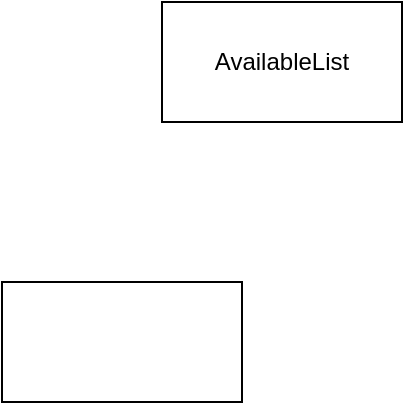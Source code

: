 <mxfile version="24.8.2" pages="2">
  <diagram name="Page-1" id="TrJe_vhDkz0FbCKXN-NS">
    <mxGraphModel dx="1221" dy="638" grid="1" gridSize="10" guides="1" tooltips="1" connect="1" arrows="1" fold="1" page="1" pageScale="1" pageWidth="850" pageHeight="1100" math="0" shadow="0">
      <root>
        <mxCell id="0" />
        <mxCell id="1" parent="0" />
        <mxCell id="kCcb87aEG7TZaezGmsdw-1" value="AvailableList" style="rounded=0;whiteSpace=wrap;html=1;" parent="1" vertex="1">
          <mxGeometry x="200" y="320" width="120" height="60" as="geometry" />
        </mxCell>
        <mxCell id="kCcb87aEG7TZaezGmsdw-2" value="" style="rounded=0;whiteSpace=wrap;html=1;" parent="1" vertex="1">
          <mxGeometry x="120" y="460" width="120" height="60" as="geometry" />
        </mxCell>
      </root>
    </mxGraphModel>
  </diagram>
  <diagram id="yyyg-0DLZjAJNNBIHDA1" name="Page-2">
    <mxGraphModel dx="1221" dy="638" grid="1" gridSize="10" guides="1" tooltips="1" connect="1" arrows="1" fold="1" page="1" pageScale="1" pageWidth="850" pageHeight="1100" math="0" shadow="0">
      <root>
        <mxCell id="0" />
        <mxCell id="1" parent="0" />
        <mxCell id="dJGA1dV8Xv3kRgS54Mjm-3" value="" style="rounded=0;whiteSpace=wrap;html=1;" vertex="1" parent="1">
          <mxGeometry x="481" y="199" width="279" height="320" as="geometry" />
        </mxCell>
        <mxCell id="dJGA1dV8Xv3kRgS54Mjm-19" value="" style="rounded=0;whiteSpace=wrap;html=1;" vertex="1" parent="1">
          <mxGeometry x="210" y="200" width="180" height="320" as="geometry" />
        </mxCell>
        <mxCell id="dJGA1dV8Xv3kRgS54Mjm-4" value="" style="edgeStyle=orthogonalEdgeStyle;rounded=0;orthogonalLoop=1;jettySize=auto;html=1;" edge="1" parent="1" source="dJGA1dV8Xv3kRgS54Mjm-1" target="dJGA1dV8Xv3kRgS54Mjm-2">
          <mxGeometry relative="1" as="geometry" />
        </mxCell>
        <mxCell id="dJGA1dV8Xv3kRgS54Mjm-1" value="GitHub&amp;nbsp;&lt;div&gt;Repo&lt;/div&gt;" style="rounded=0;whiteSpace=wrap;html=1;" vertex="1" parent="1">
          <mxGeometry x="240" y="410" width="120" height="60" as="geometry" />
        </mxCell>
        <mxCell id="dJGA1dV8Xv3kRgS54Mjm-2" value="Github&lt;div&gt;Workflow&lt;/div&gt;" style="rounded=0;whiteSpace=wrap;html=1;" vertex="1" parent="1">
          <mxGeometry x="240" y="230" width="120" height="60" as="geometry" />
        </mxCell>
        <mxCell id="dJGA1dV8Xv3kRgS54Mjm-9" value="" style="edgeStyle=orthogonalEdgeStyle;rounded=0;orthogonalLoop=1;jettySize=auto;html=1;" edge="1" parent="1" source="dJGA1dV8Xv3kRgS54Mjm-6" target="dJGA1dV8Xv3kRgS54Mjm-8">
          <mxGeometry relative="1" as="geometry" />
        </mxCell>
        <mxCell id="dJGA1dV8Xv3kRgS54Mjm-6" value="Blob Storage" style="image;aspect=fixed;html=1;points=[];align=center;fontSize=12;image=img/lib/azure2/general/Blob_Block.svg;" vertex="1" parent="1">
          <mxGeometry x="510" y="240" width="65" height="52" as="geometry" />
        </mxCell>
        <mxCell id="dJGA1dV8Xv3kRgS54Mjm-7" style="edgeStyle=orthogonalEdgeStyle;rounded=0;orthogonalLoop=1;jettySize=auto;html=1;entryX=0.056;entryY=0.387;entryDx=0;entryDy=0;entryPerimeter=0;" edge="1" parent="1" source="dJGA1dV8Xv3kRgS54Mjm-2" target="dJGA1dV8Xv3kRgS54Mjm-6">
          <mxGeometry relative="1" as="geometry" />
        </mxCell>
        <mxCell id="dJGA1dV8Xv3kRgS54Mjm-8" value="CDN" style="image;aspect=fixed;html=1;points=[];align=center;fontSize=12;image=img/lib/azure2/networking/Front_Doors.svg;" vertex="1" parent="1">
          <mxGeometry x="660" y="236" width="68" height="60" as="geometry" />
        </mxCell>
        <mxCell id="dJGA1dV8Xv3kRgS54Mjm-10" value="Visitor" style="verticalLabelPosition=bottom;html=1;verticalAlign=top;align=center;strokeColor=none;fillColor=#00BEF2;shape=mxgraph.azure.user;" vertex="1" parent="1">
          <mxGeometry x="670.25" y="611" width="47.5" height="50" as="geometry" />
        </mxCell>
        <mxCell id="dJGA1dV8Xv3kRgS54Mjm-15" style="edgeStyle=orthogonalEdgeStyle;rounded=0;orthogonalLoop=1;jettySize=auto;html=1;entryX=0.5;entryY=1;entryDx=0;entryDy=0;" edge="1" parent="1" source="dJGA1dV8Xv3kRgS54Mjm-11" target="dJGA1dV8Xv3kRgS54Mjm-1">
          <mxGeometry relative="1" as="geometry" />
        </mxCell>
        <mxCell id="dJGA1dV8Xv3kRgS54Mjm-11" value="Developer" style="verticalLabelPosition=bottom;html=1;verticalAlign=top;align=center;strokeColor=none;fillColor=#00BEF2;shape=mxgraph.azure.user;" vertex="1" parent="1">
          <mxGeometry x="276.25" y="610" width="47.5" height="50" as="geometry" />
        </mxCell>
        <mxCell id="dJGA1dV8Xv3kRgS54Mjm-13" value="Azure" style="verticalLabelPosition=bottom;html=1;verticalAlign=top;align=center;strokeColor=none;fillColor=#00BEF2;shape=mxgraph.azure.cloud;" vertex="1" parent="1">
          <mxGeometry x="593" y="161" width="55" height="39" as="geometry" />
        </mxCell>
        <mxCell id="dJGA1dV8Xv3kRgS54Mjm-16" value="Triggers&lt;div&gt;Workflow&lt;/div&gt;" style="outlineConnect=0;dashed=0;verticalLabelPosition=bottom;verticalAlign=top;align=center;html=1;shape=mxgraph.aws3.human_intelligence_tasks_hit;fillColor=#ACACAC;gradientColor=none;" vertex="1" parent="1">
          <mxGeometry x="240" y="310" width="52.5" height="55.5" as="geometry" />
        </mxCell>
        <mxCell id="dJGA1dV8Xv3kRgS54Mjm-17" value="Github" style="dashed=0;outlineConnect=0;html=1;align=center;labelPosition=center;verticalLabelPosition=bottom;verticalAlign=top;shape=mxgraph.weblogos.github" vertex="1" parent="1">
          <mxGeometry x="270" y="150" width="60" height="50" as="geometry" />
        </mxCell>
        <mxCell id="dJGA1dV8Xv3kRgS54Mjm-18" value="" style="endArrow=none;html=1;rounded=0;" edge="1" parent="1">
          <mxGeometry width="50" height="50" relative="1" as="geometry">
            <mxPoint x="440" y="590" as="sourcePoint" />
            <mxPoint x="440" y="160" as="targetPoint" />
          </mxGeometry>
        </mxCell>
        <mxCell id="dJGA1dV8Xv3kRgS54Mjm-21" value="" style="endArrow=classic;html=1;rounded=0;exitX=0.541;exitY=0.98;exitDx=0;exitDy=0;exitPerimeter=0;entryX=0.5;entryY=0;entryDx=0;entryDy=0;entryPerimeter=0;" edge="1" parent="1" source="dJGA1dV8Xv3kRgS54Mjm-8" target="dJGA1dV8Xv3kRgS54Mjm-10">
          <mxGeometry width="50" height="50" relative="1" as="geometry">
            <mxPoint x="400" y="410" as="sourcePoint" />
            <mxPoint x="694" y="600" as="targetPoint" />
          </mxGeometry>
        </mxCell>
        <mxCell id="dJGA1dV8Xv3kRgS54Mjm-23" value="Entra Id" style="image;aspect=fixed;html=1;points=[];align=center;fontSize=12;image=img/lib/azure2/other/Entra_Identity.svg;" vertex="1" parent="1">
          <mxGeometry x="510" y="412" width="68" height="60.44" as="geometry" />
        </mxCell>
        <mxCell id="dJGA1dV8Xv3kRgS54Mjm-24" style="edgeStyle=orthogonalEdgeStyle;rounded=0;orthogonalLoop=1;jettySize=auto;html=1;entryX=0.999;entryY=0.628;entryDx=0;entryDy=0;entryPerimeter=0;exitX=0.054;exitY=0.586;exitDx=0;exitDy=0;exitPerimeter=0;" edge="1" parent="1" source="dJGA1dV8Xv3kRgS54Mjm-23" target="dJGA1dV8Xv3kRgS54Mjm-1">
          <mxGeometry relative="1" as="geometry">
            <mxPoint x="500" y="448" as="sourcePoint" />
          </mxGeometry>
        </mxCell>
        <mxCell id="dJGA1dV8Xv3kRgS54Mjm-25" value="Configure Secure Access to Azure" style="text;html=1;align=center;verticalAlign=middle;whiteSpace=wrap;rounded=0;strokeColor=default;" vertex="1" parent="1">
          <mxGeometry x="390" y="455" width="91" height="50" as="geometry" />
        </mxCell>
      </root>
    </mxGraphModel>
  </diagram>
</mxfile>
